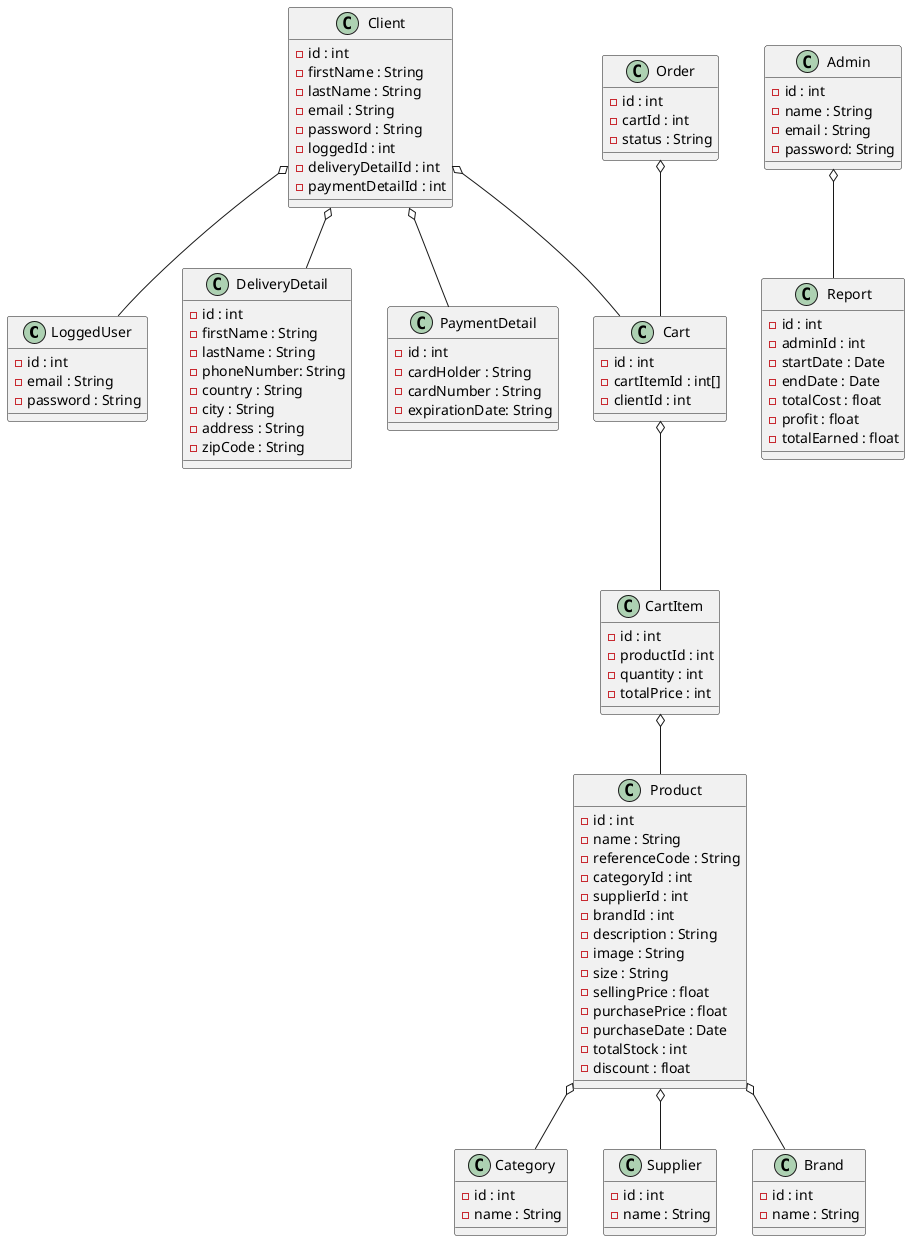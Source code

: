 @startuml

class LoggedUser{
- id : int
- email : String
- password : String
}

class Admin {
- id : int
- name : String
- email : String
- password: String
}

class Product {
- id : int
- name : String
- referenceCode : String
- categoryId : int
- supplierId : int
- brandId : int
- description : String
- image : String
- size : String
- sellingPrice : float
- purchasePrice : float
- purchaseDate : Date
- totalStock : int
- discount : float
}


class Report {
- id : int
- adminId : int
- startDate : Date
- endDate : Date
- totalCost : float
- profit : float
- totalEarned : float
}

class Category {
- id : int
- name : String
}

class Supplier{
- id : int
- name : String
}

class Client {
- id : int
- firstName : String
- lastName : String
- email : String
- password : String
- loggedId : int
- deliveryDetailId : int
- paymentDetailId : int
}

class CartItem {
- id : int
- productId : int
- quantity : int
- totalPrice : int
}

class DeliveryDetail{
- id : int
- firstName : String
- lastName : String
- phoneNumber: String
- country : String
- city : String
- address : String
- zipCode : String
}

class Cart {
- id : int
- cartItemId : int[]
- clientId : int
}

class PaymentDetail{
- id : int
- cardHolder : String
- cardNumber : String
- expirationDate: String
}

class Brand{
- id : int
- name : String
}

class Order{
- id : int
- cartId : int
- status : String
}

Client o-- LoggedUser
Client o-- DeliveryDetail
Client o-- PaymentDetail
Client o-- Cart

Product o-- Category
Product o-- Supplier
Product o-- Brand

CartItem o-- Product

Cart o--- CartItem

Order o-- Cart

Admin o-- Report

@enduml